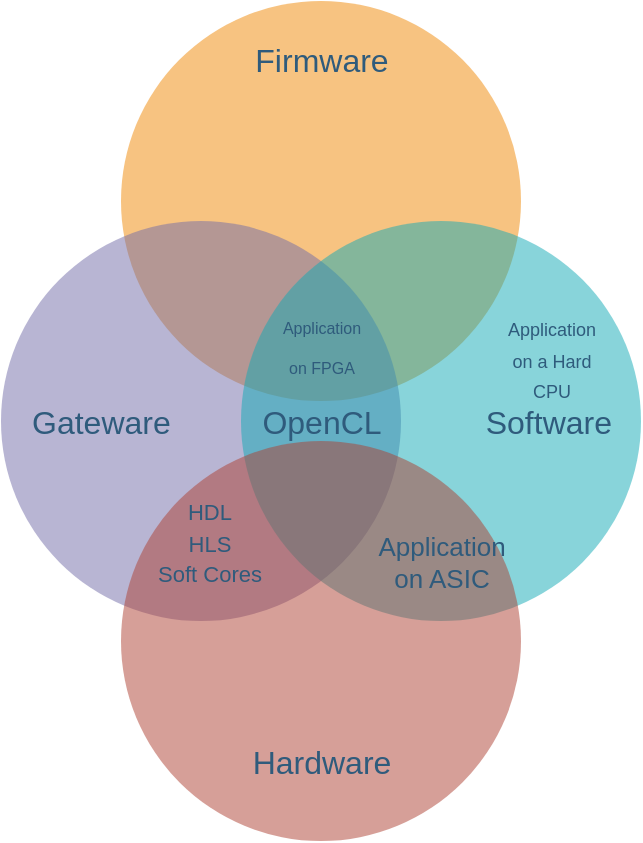 <mxfile version="17.2.1" type="device"><diagram id="3228e29e-7158-1315-38df-8450db1d8a1d" name="Page-1"><mxGraphModel dx="1038" dy="641" grid="1" gridSize="10" guides="1" tooltips="1" connect="1" arrows="1" fold="1" page="1" pageScale="1" pageWidth="1169" pageHeight="827" background="none" math="0" shadow="0"><root><mxCell id="0"/><mxCell id="1" parent="0"/><mxCell id="21637" value="&lt;div style=&quot;text-align: center ; font-size: 16px&quot;&gt;&lt;span style=&quot;font-size: 16px&quot;&gt;Firmware&lt;/span&gt;&lt;/div&gt;" style="ellipse;whiteSpace=wrap;html=1;aspect=fixed;rounded=1;shadow=0;glass=0;labelBackgroundColor=none;strokeColor=none;strokeWidth=1;fillColor=#F08705;gradientColor=none;fontFamily=Helvetica;fontSize=16;fontColor=#2F5B7C;align=center;opacity=50;verticalAlign=top;spacing=15;" parent="1" vertex="1"><mxGeometry x="364.5" y="203.5" width="200" height="200" as="geometry"/></mxCell><mxCell id="21638" value="Gateware" style="ellipse;whiteSpace=wrap;html=1;aspect=fixed;rounded=1;shadow=0;glass=0;labelBackgroundColor=none;strokeColor=none;strokeWidth=1;fillColor=#736CA8;gradientColor=none;fontFamily=Helvetica;fontSize=16;fontColor=#2F5B7C;align=left;opacity=50;spacing=15;" parent="1" vertex="1"><mxGeometry x="304.5" y="313.5" width="200" height="200" as="geometry"/></mxCell><mxCell id="21639" value="Software" style="ellipse;whiteSpace=wrap;html=1;aspect=fixed;rounded=1;shadow=0;glass=0;labelBackgroundColor=none;strokeColor=none;strokeWidth=1;fillColor=#12AAB5;gradientColor=none;fontFamily=Helvetica;fontSize=16;fontColor=#2F5B7C;align=right;opacity=50;spacing=15;" parent="1" vertex="1"><mxGeometry x="424.5" y="313.5" width="200" height="200" as="geometry"/></mxCell><mxCell id="21640" value="&lt;div style=&quot;text-align: center ; font-size: 16px&quot;&gt;&lt;span style=&quot;font-size: 16px&quot;&gt;Hardware&lt;/span&gt;&lt;/div&gt;" style="ellipse;whiteSpace=wrap;html=1;aspect=fixed;rounded=1;shadow=0;glass=0;labelBackgroundColor=none;strokeColor=none;strokeWidth=1;fillColor=#AE4132;gradientColor=none;fontFamily=Helvetica;fontSize=16;fontColor=#2F5B7C;align=center;opacity=50;verticalAlign=bottom;spacingBottom=15;spacing=15;" parent="1" vertex="1"><mxGeometry x="364.5" y="423.5" width="200" height="200" as="geometry"/></mxCell><mxCell id="21641" value="OpenCL" style="text;html=1;strokeColor=none;fillColor=none;align=center;verticalAlign=middle;whiteSpace=wrap;rounded=0;shadow=0;glass=0;labelBackgroundColor=none;fontFamily=Helvetica;fontSize=16;fontColor=#2F5B7C;" parent="1" vertex="1"><mxGeometry x="444.5" y="404" width="40" height="20" as="geometry"/></mxCell><mxCell id="21642" value="&lt;font style=&quot;font-size: 8px&quot;&gt;Application on FPGA&lt;/font&gt;" style="text;html=1;strokeColor=none;fillColor=none;align=center;verticalAlign=middle;whiteSpace=wrap;rounded=0;shadow=0;glass=0;labelBackgroundColor=none;fontFamily=Helvetica;fontSize=16;fontColor=#2F5B7C;" parent="1" vertex="1"><mxGeometry x="444.5" y="363.5" width="40" height="20" as="geometry"/></mxCell><mxCell id="21649" value="&lt;font style=&quot;font-size: 9px&quot;&gt;Application&lt;br&gt;on a Hard CPU&lt;/font&gt;" style="text;html=1;strokeColor=none;fillColor=none;align=center;verticalAlign=middle;whiteSpace=wrap;rounded=0;shadow=0;glass=0;labelBackgroundColor=none;fontFamily=Helvetica;fontSize=13;fontColor=#2F5B7C;" parent="1" vertex="1"><mxGeometry x="555" y="372" width="50" height="20" as="geometry"/></mxCell><mxCell id="21650" value="Application on ASIC" style="text;html=1;strokeColor=none;fillColor=none;align=center;verticalAlign=middle;whiteSpace=wrap;rounded=0;shadow=0;glass=0;labelBackgroundColor=none;fontFamily=Helvetica;fontSize=13;fontColor=#2F5B7C;" parent="1" vertex="1"><mxGeometry x="504.5" y="473.5" width="40" height="20" as="geometry"/></mxCell><mxCell id="21651" value="&lt;font style=&quot;font-size: 11px&quot;&gt;HDL&lt;br&gt;HLS&lt;br&gt;Soft Cores&lt;/font&gt;" style="text;html=1;strokeColor=none;fillColor=none;align=center;verticalAlign=middle;whiteSpace=wrap;rounded=0;shadow=0;glass=0;labelBackgroundColor=none;fontFamily=Helvetica;fontSize=13;fontColor=#2F5B7C;" parent="1" vertex="1"><mxGeometry x="379" y="463.5" width="60" height="20" as="geometry"/></mxCell></root></mxGraphModel></diagram></mxfile>